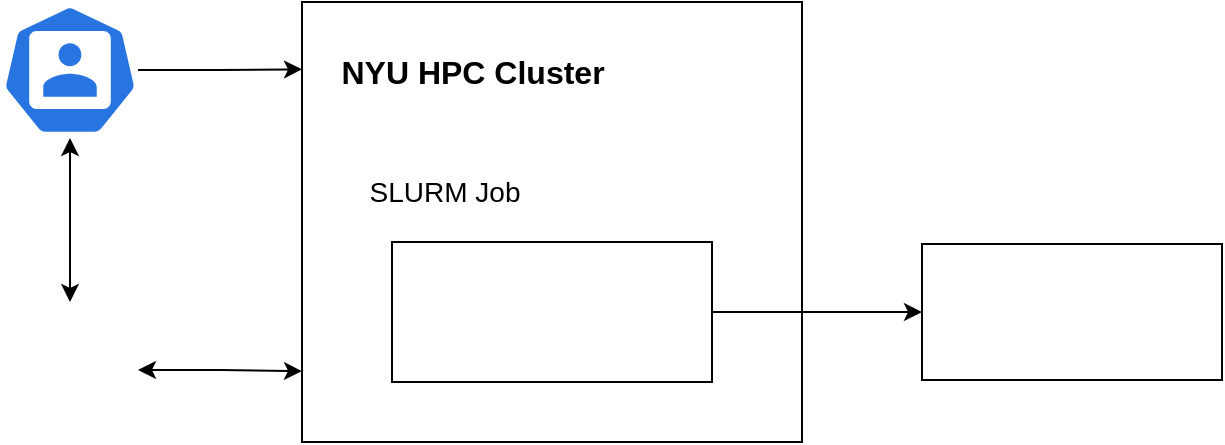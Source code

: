<mxfile version="21.1.0">
  <diagram name="Page-1" id="iKRWBIuH51G9c9xsH80-">
    <mxGraphModel dx="1135" dy="638" grid="1" gridSize="10" guides="1" tooltips="1" connect="1" arrows="1" fold="1" page="1" pageScale="1" pageWidth="850" pageHeight="1100" math="0" shadow="0">
      <root>
        <mxCell id="0" />
        <mxCell id="1" parent="0" />
        <mxCell id="hIHHXnigMWgGEYUIQFVs-17" style="edgeStyle=orthogonalEdgeStyle;rounded=0;orthogonalLoop=1;jettySize=auto;html=1;startArrow=classic;startFill=1;" edge="1" parent="1" source="hIHHXnigMWgGEYUIQFVs-1" target="hIHHXnigMWgGEYUIQFVs-3">
          <mxGeometry relative="1" as="geometry" />
        </mxCell>
        <mxCell id="hIHHXnigMWgGEYUIQFVs-25" style="edgeStyle=orthogonalEdgeStyle;rounded=0;orthogonalLoop=1;jettySize=auto;html=1;entryX=0;entryY=0.153;entryDx=0;entryDy=0;entryPerimeter=0;" edge="1" parent="1" source="hIHHXnigMWgGEYUIQFVs-1" target="hIHHXnigMWgGEYUIQFVs-4">
          <mxGeometry relative="1" as="geometry" />
        </mxCell>
        <mxCell id="hIHHXnigMWgGEYUIQFVs-1" value="" style="sketch=0;html=1;dashed=0;whitespace=wrap;fillColor=#2875E2;strokeColor=#ffffff;points=[[0.005,0.63,0],[0.1,0.2,0],[0.9,0.2,0],[0.5,0,0],[0.995,0.63,0],[0.72,0.99,0],[0.5,1,0],[0.28,0.99,0]];verticalLabelPosition=bottom;align=center;verticalAlign=top;shape=mxgraph.kubernetes.icon;prIcon=user" vertex="1" parent="1">
          <mxGeometry x="250" y="120" width="68" height="68" as="geometry" />
        </mxCell>
        <mxCell id="hIHHXnigMWgGEYUIQFVs-26" style="edgeStyle=orthogonalEdgeStyle;rounded=0;orthogonalLoop=1;jettySize=auto;html=1;entryX=0;entryY=0.839;entryDx=0;entryDy=0;entryPerimeter=0;startArrow=classic;startFill=1;" edge="1" parent="1" source="hIHHXnigMWgGEYUIQFVs-3" target="hIHHXnigMWgGEYUIQFVs-4">
          <mxGeometry relative="1" as="geometry" />
        </mxCell>
        <mxCell id="hIHHXnigMWgGEYUIQFVs-3" value="" style="shape=image;html=1;verticalAlign=top;verticalLabelPosition=bottom;labelBackgroundColor=#ffffff;imageAspect=0;aspect=fixed;image=https://cdn1.iconfinder.com/data/icons/picons-social/57/github_rounded-128.png" vertex="1" parent="1">
          <mxGeometry x="250" y="270" width="68" height="68" as="geometry" />
        </mxCell>
        <mxCell id="hIHHXnigMWgGEYUIQFVs-4" value="" style="rounded=0;whiteSpace=wrap;html=1;" vertex="1" parent="1">
          <mxGeometry x="400" y="120" width="250" height="220" as="geometry" />
        </mxCell>
        <mxCell id="hIHHXnigMWgGEYUIQFVs-5" value="&lt;font style=&quot;font-size: 16px;&quot;&gt;&lt;b&gt;NYU HPC Cluster&lt;br&gt;&lt;/b&gt;&lt;/font&gt;" style="text;html=1;align=center;verticalAlign=middle;resizable=0;points=[];autosize=1;strokeColor=none;fillColor=none;" vertex="1" parent="1">
          <mxGeometry x="410" y="140" width="150" height="30" as="geometry" />
        </mxCell>
        <mxCell id="hIHHXnigMWgGEYUIQFVs-24" style="edgeStyle=orthogonalEdgeStyle;rounded=0;orthogonalLoop=1;jettySize=auto;html=1;entryX=0;entryY=0.5;entryDx=0;entryDy=0;" edge="1" parent="1" source="hIHHXnigMWgGEYUIQFVs-6" target="hIHHXnigMWgGEYUIQFVs-16">
          <mxGeometry relative="1" as="geometry" />
        </mxCell>
        <mxCell id="hIHHXnigMWgGEYUIQFVs-6" value="" style="rounded=0;whiteSpace=wrap;html=1;" vertex="1" parent="1">
          <mxGeometry x="445" y="240" width="160" height="70" as="geometry" />
        </mxCell>
        <mxCell id="hIHHXnigMWgGEYUIQFVs-9" value="" style="shape=image;verticalLabelPosition=bottom;labelBackgroundColor=default;verticalAlign=top;aspect=fixed;imageAspect=0;image=https://upload.wikimedia.org/wikipedia/commons/thumb/3/38/Jupyter_logo.svg/1200px-Jupyter_logo.svg.png;" vertex="1" parent="1">
          <mxGeometry x="495.64" y="242" width="58.72" height="68" as="geometry" />
        </mxCell>
        <mxCell id="hIHHXnigMWgGEYUIQFVs-10" value="&lt;font style=&quot;font-size: 14px;&quot;&gt;SLURM Job&lt;br&gt;&lt;/font&gt;" style="text;html=1;align=center;verticalAlign=middle;resizable=0;points=[];autosize=1;strokeColor=none;fillColor=none;" vertex="1" parent="1">
          <mxGeometry x="420.64" y="200" width="100" height="30" as="geometry" />
        </mxCell>
        <mxCell id="hIHHXnigMWgGEYUIQFVs-16" value="" style="rounded=0;whiteSpace=wrap;html=1;" vertex="1" parent="1">
          <mxGeometry x="710" y="241" width="150" height="68" as="geometry" />
        </mxCell>
        <mxCell id="hIHHXnigMWgGEYUIQFVs-15" value="" style="shape=image;verticalLabelPosition=bottom;labelBackgroundColor=default;verticalAlign=top;aspect=fixed;imageAspect=0;image=https://d7umqicpi7263.cloudfront.net/img/product/ab5111b7-41e1-4340-8742-3246c00b0032/6c304059-3213-4f88-94de-12aed777a18d.png;" vertex="1" parent="1">
          <mxGeometry x="715" y="248.75" width="140" height="52.5" as="geometry" />
        </mxCell>
      </root>
    </mxGraphModel>
  </diagram>
</mxfile>
